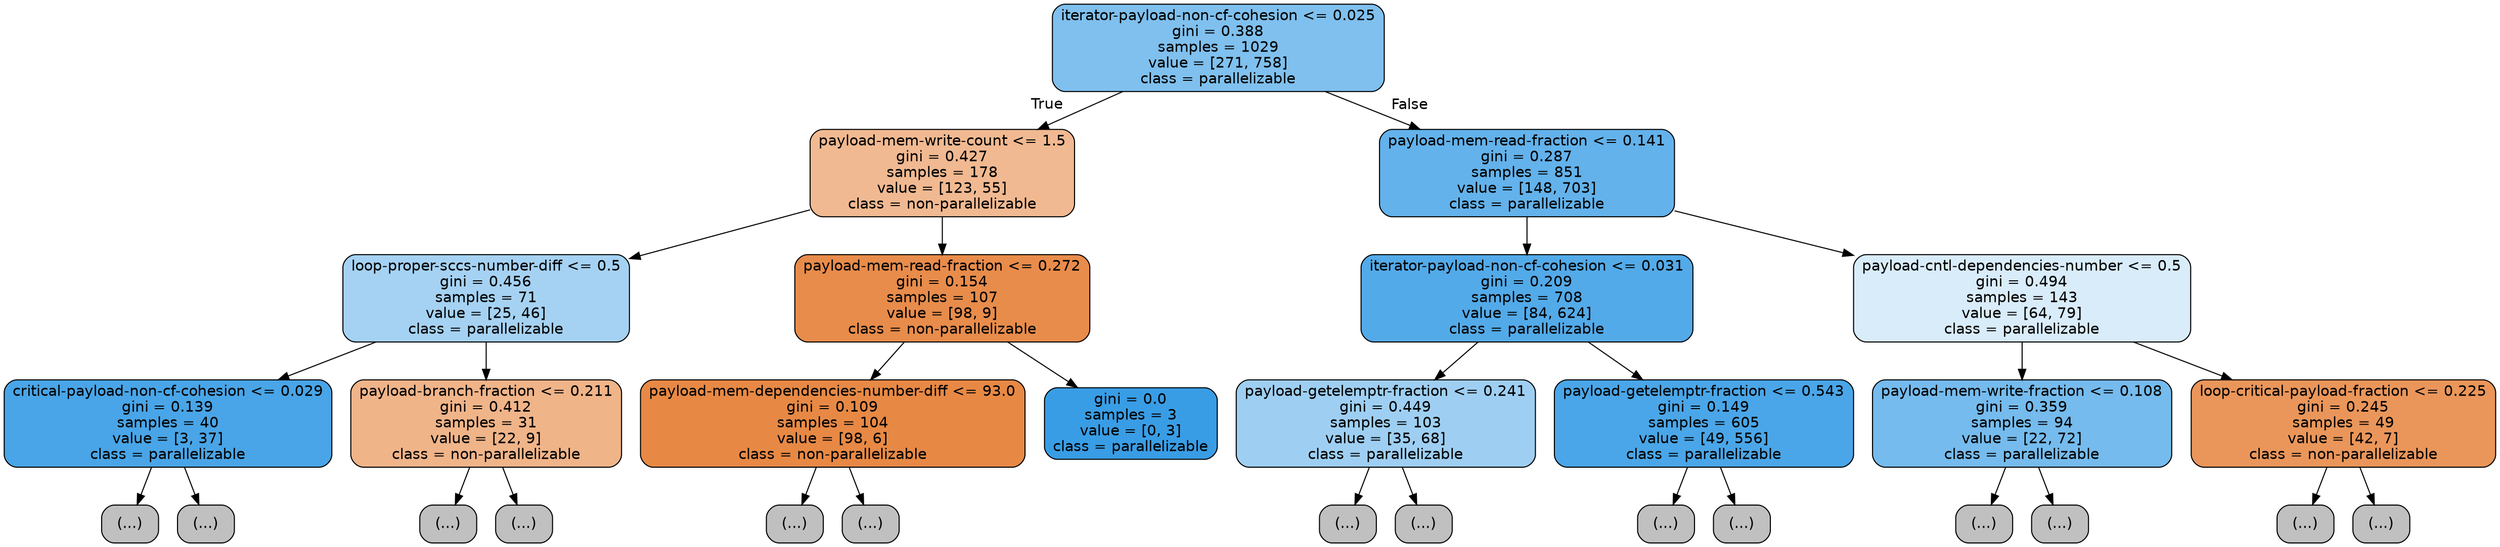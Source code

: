 digraph Tree {
node [shape=box, style="filled, rounded", color="black", fontname=helvetica] ;
edge [fontname=helvetica] ;
0 [label="iterator-payload-non-cf-cohesion <= 0.025\ngini = 0.388\nsamples = 1029\nvalue = [271, 758]\nclass = parallelizable", fillcolor="#399de5a4"] ;
1 [label="payload-mem-write-count <= 1.5\ngini = 0.427\nsamples = 178\nvalue = [123, 55]\nclass = non-parallelizable", fillcolor="#e581398d"] ;
0 -> 1 [labeldistance=2.5, labelangle=45, headlabel="True"] ;
2 [label="loop-proper-sccs-number-diff <= 0.5\ngini = 0.456\nsamples = 71\nvalue = [25, 46]\nclass = parallelizable", fillcolor="#399de574"] ;
1 -> 2 ;
3 [label="critical-payload-non-cf-cohesion <= 0.029\ngini = 0.139\nsamples = 40\nvalue = [3, 37]\nclass = parallelizable", fillcolor="#399de5ea"] ;
2 -> 3 ;
4 [label="(...)", fillcolor="#C0C0C0"] ;
3 -> 4 ;
5 [label="(...)", fillcolor="#C0C0C0"] ;
3 -> 5 ;
10 [label="payload-branch-fraction <= 0.211\ngini = 0.412\nsamples = 31\nvalue = [22, 9]\nclass = non-parallelizable", fillcolor="#e5813997"] ;
2 -> 10 ;
11 [label="(...)", fillcolor="#C0C0C0"] ;
10 -> 11 ;
12 [label="(...)", fillcolor="#C0C0C0"] ;
10 -> 12 ;
21 [label="payload-mem-read-fraction <= 0.272\ngini = 0.154\nsamples = 107\nvalue = [98, 9]\nclass = non-parallelizable", fillcolor="#e58139e8"] ;
1 -> 21 ;
22 [label="payload-mem-dependencies-number-diff <= 93.0\ngini = 0.109\nsamples = 104\nvalue = [98, 6]\nclass = non-parallelizable", fillcolor="#e58139ef"] ;
21 -> 22 ;
23 [label="(...)", fillcolor="#C0C0C0"] ;
22 -> 23 ;
36 [label="(...)", fillcolor="#C0C0C0"] ;
22 -> 36 ;
37 [label="gini = 0.0\nsamples = 3\nvalue = [0, 3]\nclass = parallelizable", fillcolor="#399de5ff"] ;
21 -> 37 ;
38 [label="payload-mem-read-fraction <= 0.141\ngini = 0.287\nsamples = 851\nvalue = [148, 703]\nclass = parallelizable", fillcolor="#399de5c9"] ;
0 -> 38 [labeldistance=2.5, labelangle=-45, headlabel="False"] ;
39 [label="iterator-payload-non-cf-cohesion <= 0.031\ngini = 0.209\nsamples = 708\nvalue = [84, 624]\nclass = parallelizable", fillcolor="#399de5dd"] ;
38 -> 39 ;
40 [label="payload-getelemptr-fraction <= 0.241\ngini = 0.449\nsamples = 103\nvalue = [35, 68]\nclass = parallelizable", fillcolor="#399de57c"] ;
39 -> 40 ;
41 [label="(...)", fillcolor="#C0C0C0"] ;
40 -> 41 ;
48 [label="(...)", fillcolor="#C0C0C0"] ;
40 -> 48 ;
63 [label="payload-getelemptr-fraction <= 0.543\ngini = 0.149\nsamples = 605\nvalue = [49, 556]\nclass = parallelizable", fillcolor="#399de5e9"] ;
39 -> 63 ;
64 [label="(...)", fillcolor="#C0C0C0"] ;
63 -> 64 ;
155 [label="(...)", fillcolor="#C0C0C0"] ;
63 -> 155 ;
156 [label="payload-cntl-dependencies-number <= 0.5\ngini = 0.494\nsamples = 143\nvalue = [64, 79]\nclass = parallelizable", fillcolor="#399de530"] ;
38 -> 156 ;
157 [label="payload-mem-write-fraction <= 0.108\ngini = 0.359\nsamples = 94\nvalue = [22, 72]\nclass = parallelizable", fillcolor="#399de5b1"] ;
156 -> 157 ;
158 [label="(...)", fillcolor="#C0C0C0"] ;
157 -> 158 ;
185 [label="(...)", fillcolor="#C0C0C0"] ;
157 -> 185 ;
186 [label="loop-critical-payload-fraction <= 0.225\ngini = 0.245\nsamples = 49\nvalue = [42, 7]\nclass = non-parallelizable", fillcolor="#e58139d4"] ;
156 -> 186 ;
187 [label="(...)", fillcolor="#C0C0C0"] ;
186 -> 187 ;
190 [label="(...)", fillcolor="#C0C0C0"] ;
186 -> 190 ;
}